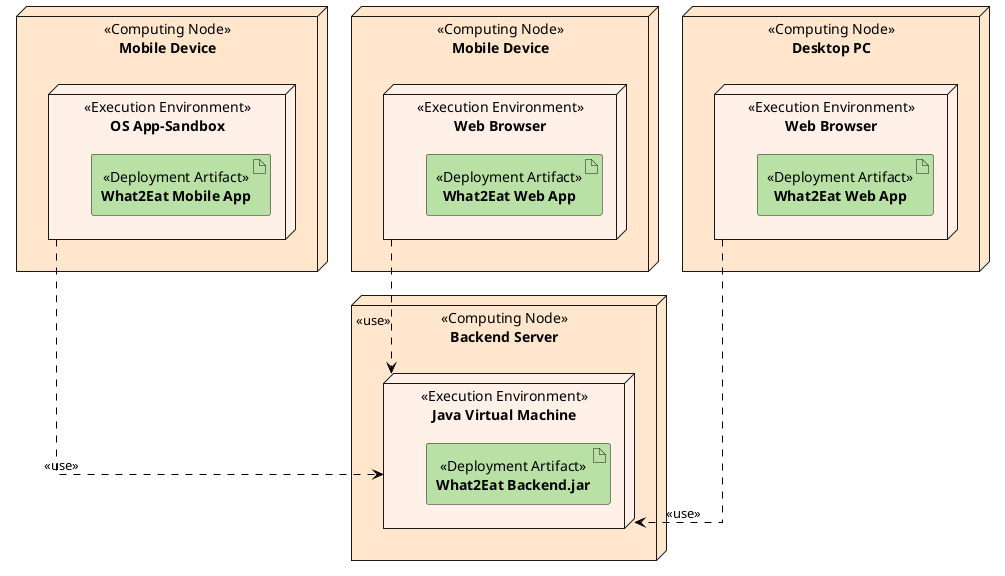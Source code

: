 @startuml deployment server

skinparam  {
    node {
        FontStyle normal
        BackgroundColor #ffe6cc
    }
    artifact {
        FontStyle normal
        BackgroundColor #b9e0a5
    }
    linetype ortho
}

node "**Mobile Device**" <<Computing Node>> as a #ffe6cc{
    node "**OS App-Sandbox**" <<Execution Environment>> as e #fff0e8{
        artifact "**What2Eat Mobile App**" <<Deployment Artifact>> as i
    }
}

node "**Mobile Device**" <<Computing Node>> as b #ffe6cc{
    node "**Web Browser**" <<Execution Environment>> as f #fff0e8{
        artifact "**What2Eat Web App**" <<Deployment Artifact>> as j
    }
}

node "**Desktop PC**" <<Computing Node>> as c #ffe6cc{
    node "**Web Browser**" <<Execution Environment>> as g #fff0e8{
        artifact "**What2Eat Web App**" <<Deployment Artifact>> as k
    }
}

node "**Backend Server**" <<Computing Node>> as d #ffe6cc{
    node "**Java Virtual Machine**" <<Execution Environment>> as h #fff0e8{
        artifact "**What2Eat Backend.jar**" <<Deployment Artifact>> as l
    }
}

e --> h #black;line.dashed;:<<use>>
f --> h #black;line.dashed;:<<use>>
g --> h #black;line.dashed;:<<use>>

@enduml